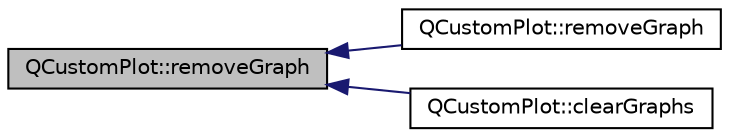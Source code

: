 digraph "QCustomPlot::removeGraph"
{
  edge [fontname="Helvetica",fontsize="10",labelfontname="Helvetica",labelfontsize="10"];
  node [fontname="Helvetica",fontsize="10",shape=record];
  rankdir="LR";
  Node585 [label="QCustomPlot::removeGraph",height=0.2,width=0.4,color="black", fillcolor="grey75", style="filled", fontcolor="black"];
  Node585 -> Node586 [dir="back",color="midnightblue",fontsize="10",style="solid",fontname="Helvetica"];
  Node586 [label="QCustomPlot::removeGraph",height=0.2,width=0.4,color="black", fillcolor="white", style="filled",URL="$dd/d9b/class_q_custom_plot.html#a9554b3d2d5b10c0f884bd4010b6c192c"];
  Node585 -> Node587 [dir="back",color="midnightblue",fontsize="10",style="solid",fontname="Helvetica"];
  Node587 [label="QCustomPlot::clearGraphs",height=0.2,width=0.4,color="black", fillcolor="white", style="filled",URL="$dd/d9b/class_q_custom_plot.html#ab0f3abff2d2f7df3668b5836f39207fa"];
}

